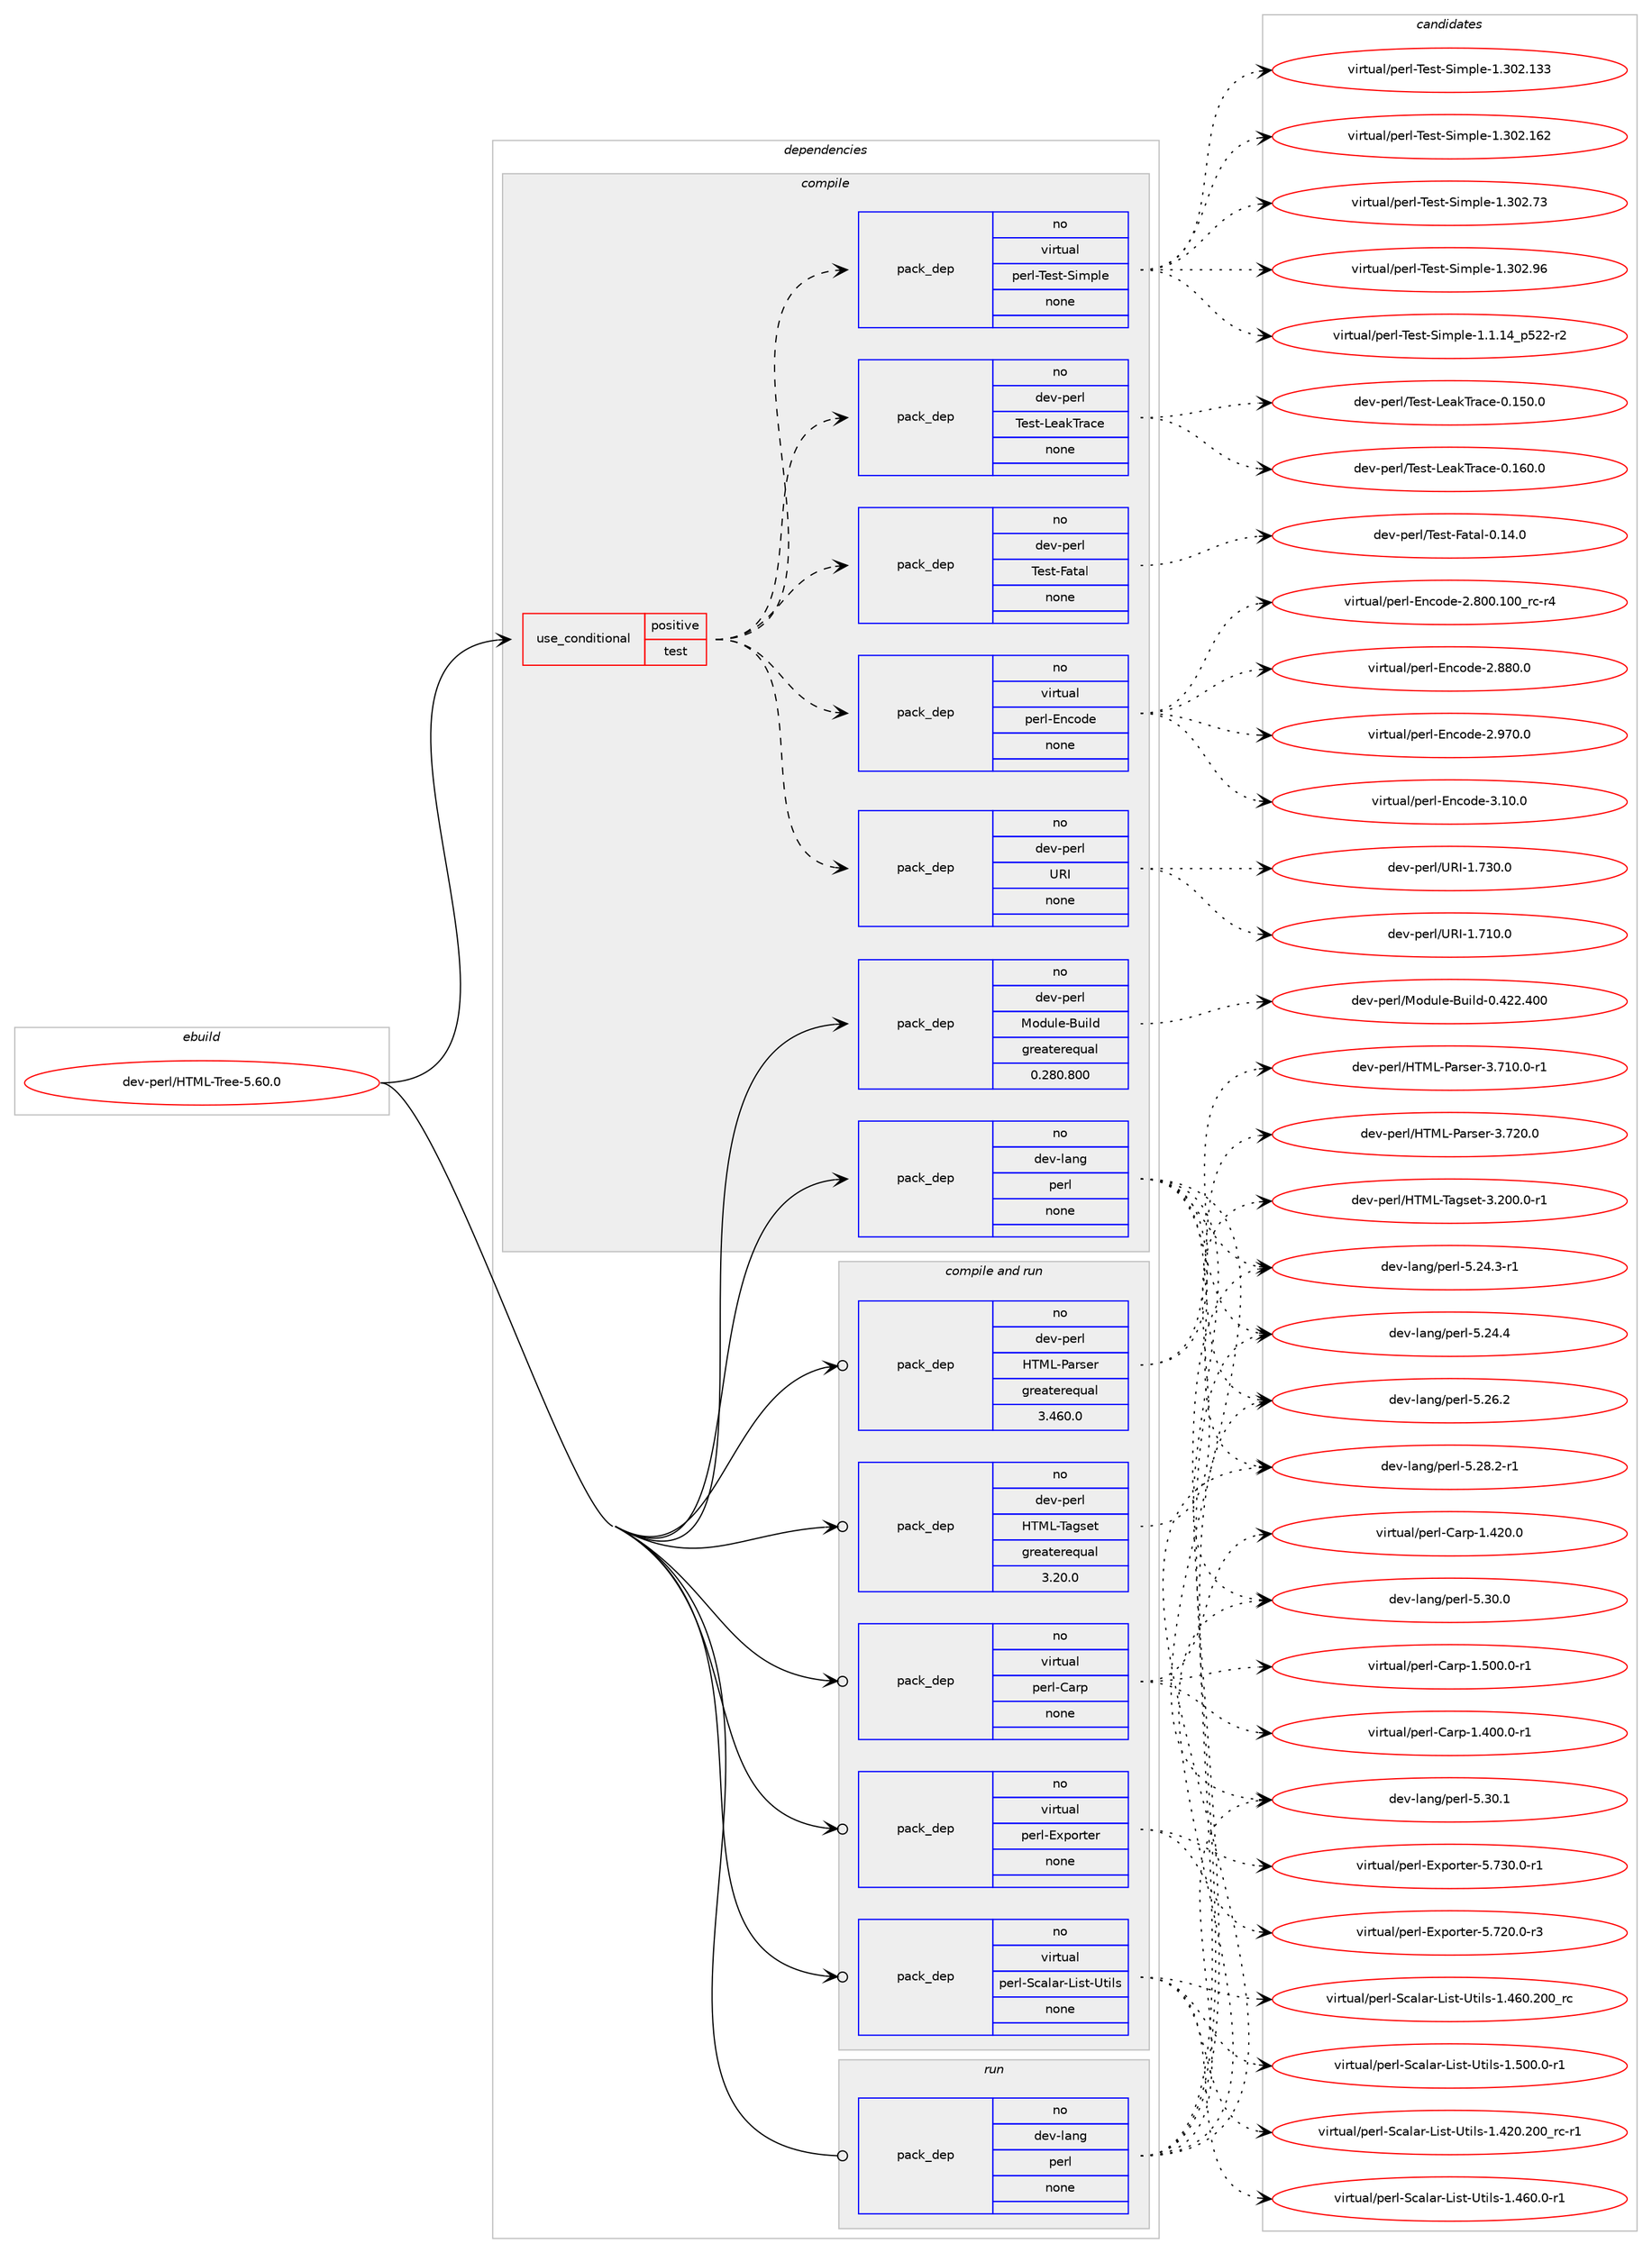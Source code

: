 digraph prolog {

# *************
# Graph options
# *************

newrank=true;
concentrate=true;
compound=true;
graph [rankdir=LR,fontname=Helvetica,fontsize=10,ranksep=1.5];#, ranksep=2.5, nodesep=0.2];
edge  [arrowhead=vee];
node  [fontname=Helvetica,fontsize=10];

# **********
# The ebuild
# **********

subgraph cluster_leftcol {
color=gray;
rank=same;
label=<<i>ebuild</i>>;
id [label="dev-perl/HTML-Tree-5.60.0", color=red, width=4, href="../dev-perl/HTML-Tree-5.60.0.svg"];
}

# ****************
# The dependencies
# ****************

subgraph cluster_midcol {
color=gray;
label=<<i>dependencies</i>>;
subgraph cluster_compile {
fillcolor="#eeeeee";
style=filled;
label=<<i>compile</i>>;
subgraph cond133753 {
dependency578986 [label=<<TABLE BORDER="0" CELLBORDER="1" CELLSPACING="0" CELLPADDING="4"><TR><TD ROWSPAN="3" CELLPADDING="10">use_conditional</TD></TR><TR><TD>positive</TD></TR><TR><TD>test</TD></TR></TABLE>>, shape=none, color=red];
subgraph pack433585 {
dependency578987 [label=<<TABLE BORDER="0" CELLBORDER="1" CELLSPACING="0" CELLPADDING="4" WIDTH="220"><TR><TD ROWSPAN="6" CELLPADDING="30">pack_dep</TD></TR><TR><TD WIDTH="110">no</TD></TR><TR><TD>virtual</TD></TR><TR><TD>perl-Encode</TD></TR><TR><TD>none</TD></TR><TR><TD></TD></TR></TABLE>>, shape=none, color=blue];
}
dependency578986:e -> dependency578987:w [weight=20,style="dashed",arrowhead="vee"];
subgraph pack433586 {
dependency578988 [label=<<TABLE BORDER="0" CELLBORDER="1" CELLSPACING="0" CELLPADDING="4" WIDTH="220"><TR><TD ROWSPAN="6" CELLPADDING="30">pack_dep</TD></TR><TR><TD WIDTH="110">no</TD></TR><TR><TD>dev-perl</TD></TR><TR><TD>Test-Fatal</TD></TR><TR><TD>none</TD></TR><TR><TD></TD></TR></TABLE>>, shape=none, color=blue];
}
dependency578986:e -> dependency578988:w [weight=20,style="dashed",arrowhead="vee"];
subgraph pack433587 {
dependency578989 [label=<<TABLE BORDER="0" CELLBORDER="1" CELLSPACING="0" CELLPADDING="4" WIDTH="220"><TR><TD ROWSPAN="6" CELLPADDING="30">pack_dep</TD></TR><TR><TD WIDTH="110">no</TD></TR><TR><TD>dev-perl</TD></TR><TR><TD>Test-LeakTrace</TD></TR><TR><TD>none</TD></TR><TR><TD></TD></TR></TABLE>>, shape=none, color=blue];
}
dependency578986:e -> dependency578989:w [weight=20,style="dashed",arrowhead="vee"];
subgraph pack433588 {
dependency578990 [label=<<TABLE BORDER="0" CELLBORDER="1" CELLSPACING="0" CELLPADDING="4" WIDTH="220"><TR><TD ROWSPAN="6" CELLPADDING="30">pack_dep</TD></TR><TR><TD WIDTH="110">no</TD></TR><TR><TD>virtual</TD></TR><TR><TD>perl-Test-Simple</TD></TR><TR><TD>none</TD></TR><TR><TD></TD></TR></TABLE>>, shape=none, color=blue];
}
dependency578986:e -> dependency578990:w [weight=20,style="dashed",arrowhead="vee"];
subgraph pack433589 {
dependency578991 [label=<<TABLE BORDER="0" CELLBORDER="1" CELLSPACING="0" CELLPADDING="4" WIDTH="220"><TR><TD ROWSPAN="6" CELLPADDING="30">pack_dep</TD></TR><TR><TD WIDTH="110">no</TD></TR><TR><TD>dev-perl</TD></TR><TR><TD>URI</TD></TR><TR><TD>none</TD></TR><TR><TD></TD></TR></TABLE>>, shape=none, color=blue];
}
dependency578986:e -> dependency578991:w [weight=20,style="dashed",arrowhead="vee"];
}
id:e -> dependency578986:w [weight=20,style="solid",arrowhead="vee"];
subgraph pack433590 {
dependency578992 [label=<<TABLE BORDER="0" CELLBORDER="1" CELLSPACING="0" CELLPADDING="4" WIDTH="220"><TR><TD ROWSPAN="6" CELLPADDING="30">pack_dep</TD></TR><TR><TD WIDTH="110">no</TD></TR><TR><TD>dev-lang</TD></TR><TR><TD>perl</TD></TR><TR><TD>none</TD></TR><TR><TD></TD></TR></TABLE>>, shape=none, color=blue];
}
id:e -> dependency578992:w [weight=20,style="solid",arrowhead="vee"];
subgraph pack433591 {
dependency578993 [label=<<TABLE BORDER="0" CELLBORDER="1" CELLSPACING="0" CELLPADDING="4" WIDTH="220"><TR><TD ROWSPAN="6" CELLPADDING="30">pack_dep</TD></TR><TR><TD WIDTH="110">no</TD></TR><TR><TD>dev-perl</TD></TR><TR><TD>Module-Build</TD></TR><TR><TD>greaterequal</TD></TR><TR><TD>0.280.800</TD></TR></TABLE>>, shape=none, color=blue];
}
id:e -> dependency578993:w [weight=20,style="solid",arrowhead="vee"];
}
subgraph cluster_compileandrun {
fillcolor="#eeeeee";
style=filled;
label=<<i>compile and run</i>>;
subgraph pack433592 {
dependency578994 [label=<<TABLE BORDER="0" CELLBORDER="1" CELLSPACING="0" CELLPADDING="4" WIDTH="220"><TR><TD ROWSPAN="6" CELLPADDING="30">pack_dep</TD></TR><TR><TD WIDTH="110">no</TD></TR><TR><TD>dev-perl</TD></TR><TR><TD>HTML-Parser</TD></TR><TR><TD>greaterequal</TD></TR><TR><TD>3.460.0</TD></TR></TABLE>>, shape=none, color=blue];
}
id:e -> dependency578994:w [weight=20,style="solid",arrowhead="odotvee"];
subgraph pack433593 {
dependency578995 [label=<<TABLE BORDER="0" CELLBORDER="1" CELLSPACING="0" CELLPADDING="4" WIDTH="220"><TR><TD ROWSPAN="6" CELLPADDING="30">pack_dep</TD></TR><TR><TD WIDTH="110">no</TD></TR><TR><TD>dev-perl</TD></TR><TR><TD>HTML-Tagset</TD></TR><TR><TD>greaterequal</TD></TR><TR><TD>3.20.0</TD></TR></TABLE>>, shape=none, color=blue];
}
id:e -> dependency578995:w [weight=20,style="solid",arrowhead="odotvee"];
subgraph pack433594 {
dependency578996 [label=<<TABLE BORDER="0" CELLBORDER="1" CELLSPACING="0" CELLPADDING="4" WIDTH="220"><TR><TD ROWSPAN="6" CELLPADDING="30">pack_dep</TD></TR><TR><TD WIDTH="110">no</TD></TR><TR><TD>virtual</TD></TR><TR><TD>perl-Carp</TD></TR><TR><TD>none</TD></TR><TR><TD></TD></TR></TABLE>>, shape=none, color=blue];
}
id:e -> dependency578996:w [weight=20,style="solid",arrowhead="odotvee"];
subgraph pack433595 {
dependency578997 [label=<<TABLE BORDER="0" CELLBORDER="1" CELLSPACING="0" CELLPADDING="4" WIDTH="220"><TR><TD ROWSPAN="6" CELLPADDING="30">pack_dep</TD></TR><TR><TD WIDTH="110">no</TD></TR><TR><TD>virtual</TD></TR><TR><TD>perl-Exporter</TD></TR><TR><TD>none</TD></TR><TR><TD></TD></TR></TABLE>>, shape=none, color=blue];
}
id:e -> dependency578997:w [weight=20,style="solid",arrowhead="odotvee"];
subgraph pack433596 {
dependency578998 [label=<<TABLE BORDER="0" CELLBORDER="1" CELLSPACING="0" CELLPADDING="4" WIDTH="220"><TR><TD ROWSPAN="6" CELLPADDING="30">pack_dep</TD></TR><TR><TD WIDTH="110">no</TD></TR><TR><TD>virtual</TD></TR><TR><TD>perl-Scalar-List-Utils</TD></TR><TR><TD>none</TD></TR><TR><TD></TD></TR></TABLE>>, shape=none, color=blue];
}
id:e -> dependency578998:w [weight=20,style="solid",arrowhead="odotvee"];
}
subgraph cluster_run {
fillcolor="#eeeeee";
style=filled;
label=<<i>run</i>>;
subgraph pack433597 {
dependency578999 [label=<<TABLE BORDER="0" CELLBORDER="1" CELLSPACING="0" CELLPADDING="4" WIDTH="220"><TR><TD ROWSPAN="6" CELLPADDING="30">pack_dep</TD></TR><TR><TD WIDTH="110">no</TD></TR><TR><TD>dev-lang</TD></TR><TR><TD>perl</TD></TR><TR><TD>none</TD></TR><TR><TD></TD></TR></TABLE>>, shape=none, color=blue];
}
id:e -> dependency578999:w [weight=20,style="solid",arrowhead="odot"];
}
}

# **************
# The candidates
# **************

subgraph cluster_choices {
rank=same;
color=gray;
label=<<i>candidates</i>>;

subgraph choice433585 {
color=black;
nodesep=1;
choice11810511411611797108471121011141084569110991111001014550465648484649484895114994511452 [label="virtual/perl-Encode-2.800.100_rc-r4", color=red, width=4,href="../virtual/perl-Encode-2.800.100_rc-r4.svg"];
choice11810511411611797108471121011141084569110991111001014550465656484648 [label="virtual/perl-Encode-2.880.0", color=red, width=4,href="../virtual/perl-Encode-2.880.0.svg"];
choice11810511411611797108471121011141084569110991111001014550465755484648 [label="virtual/perl-Encode-2.970.0", color=red, width=4,href="../virtual/perl-Encode-2.970.0.svg"];
choice118105114116117971084711210111410845691109911110010145514649484648 [label="virtual/perl-Encode-3.10.0", color=red, width=4,href="../virtual/perl-Encode-3.10.0.svg"];
dependency578987:e -> choice11810511411611797108471121011141084569110991111001014550465648484649484895114994511452:w [style=dotted,weight="100"];
dependency578987:e -> choice11810511411611797108471121011141084569110991111001014550465656484648:w [style=dotted,weight="100"];
dependency578987:e -> choice11810511411611797108471121011141084569110991111001014550465755484648:w [style=dotted,weight="100"];
dependency578987:e -> choice118105114116117971084711210111410845691109911110010145514649484648:w [style=dotted,weight="100"];
}
subgraph choice433586 {
color=black;
nodesep=1;
choice1001011184511210111410847841011151164570971169710845484649524648 [label="dev-perl/Test-Fatal-0.14.0", color=red, width=4,href="../dev-perl/Test-Fatal-0.14.0.svg"];
dependency578988:e -> choice1001011184511210111410847841011151164570971169710845484649524648:w [style=dotted,weight="100"];
}
subgraph choice433587 {
color=black;
nodesep=1;
choice1001011184511210111410847841011151164576101971078411497991014548464953484648 [label="dev-perl/Test-LeakTrace-0.150.0", color=red, width=4,href="../dev-perl/Test-LeakTrace-0.150.0.svg"];
choice1001011184511210111410847841011151164576101971078411497991014548464954484648 [label="dev-perl/Test-LeakTrace-0.160.0", color=red, width=4,href="../dev-perl/Test-LeakTrace-0.160.0.svg"];
dependency578989:e -> choice1001011184511210111410847841011151164576101971078411497991014548464953484648:w [style=dotted,weight="100"];
dependency578989:e -> choice1001011184511210111410847841011151164576101971078411497991014548464954484648:w [style=dotted,weight="100"];
}
subgraph choice433588 {
color=black;
nodesep=1;
choice11810511411611797108471121011141084584101115116458310510911210810145494649464952951125350504511450 [label="virtual/perl-Test-Simple-1.1.14_p522-r2", color=red, width=4,href="../virtual/perl-Test-Simple-1.1.14_p522-r2.svg"];
choice11810511411611797108471121011141084584101115116458310510911210810145494651485046495151 [label="virtual/perl-Test-Simple-1.302.133", color=red, width=4,href="../virtual/perl-Test-Simple-1.302.133.svg"];
choice11810511411611797108471121011141084584101115116458310510911210810145494651485046495450 [label="virtual/perl-Test-Simple-1.302.162", color=red, width=4,href="../virtual/perl-Test-Simple-1.302.162.svg"];
choice118105114116117971084711210111410845841011151164583105109112108101454946514850465551 [label="virtual/perl-Test-Simple-1.302.73", color=red, width=4,href="../virtual/perl-Test-Simple-1.302.73.svg"];
choice118105114116117971084711210111410845841011151164583105109112108101454946514850465754 [label="virtual/perl-Test-Simple-1.302.96", color=red, width=4,href="../virtual/perl-Test-Simple-1.302.96.svg"];
dependency578990:e -> choice11810511411611797108471121011141084584101115116458310510911210810145494649464952951125350504511450:w [style=dotted,weight="100"];
dependency578990:e -> choice11810511411611797108471121011141084584101115116458310510911210810145494651485046495151:w [style=dotted,weight="100"];
dependency578990:e -> choice11810511411611797108471121011141084584101115116458310510911210810145494651485046495450:w [style=dotted,weight="100"];
dependency578990:e -> choice118105114116117971084711210111410845841011151164583105109112108101454946514850465551:w [style=dotted,weight="100"];
dependency578990:e -> choice118105114116117971084711210111410845841011151164583105109112108101454946514850465754:w [style=dotted,weight="100"];
}
subgraph choice433589 {
color=black;
nodesep=1;
choice10010111845112101114108478582734549465549484648 [label="dev-perl/URI-1.710.0", color=red, width=4,href="../dev-perl/URI-1.710.0.svg"];
choice10010111845112101114108478582734549465551484648 [label="dev-perl/URI-1.730.0", color=red, width=4,href="../dev-perl/URI-1.730.0.svg"];
dependency578991:e -> choice10010111845112101114108478582734549465549484648:w [style=dotted,weight="100"];
dependency578991:e -> choice10010111845112101114108478582734549465551484648:w [style=dotted,weight="100"];
}
subgraph choice433590 {
color=black;
nodesep=1;
choice100101118451089711010347112101114108455346505246514511449 [label="dev-lang/perl-5.24.3-r1", color=red, width=4,href="../dev-lang/perl-5.24.3-r1.svg"];
choice10010111845108971101034711210111410845534650524652 [label="dev-lang/perl-5.24.4", color=red, width=4,href="../dev-lang/perl-5.24.4.svg"];
choice10010111845108971101034711210111410845534650544650 [label="dev-lang/perl-5.26.2", color=red, width=4,href="../dev-lang/perl-5.26.2.svg"];
choice100101118451089711010347112101114108455346505646504511449 [label="dev-lang/perl-5.28.2-r1", color=red, width=4,href="../dev-lang/perl-5.28.2-r1.svg"];
choice10010111845108971101034711210111410845534651484648 [label="dev-lang/perl-5.30.0", color=red, width=4,href="../dev-lang/perl-5.30.0.svg"];
choice10010111845108971101034711210111410845534651484649 [label="dev-lang/perl-5.30.1", color=red, width=4,href="../dev-lang/perl-5.30.1.svg"];
dependency578992:e -> choice100101118451089711010347112101114108455346505246514511449:w [style=dotted,weight="100"];
dependency578992:e -> choice10010111845108971101034711210111410845534650524652:w [style=dotted,weight="100"];
dependency578992:e -> choice10010111845108971101034711210111410845534650544650:w [style=dotted,weight="100"];
dependency578992:e -> choice100101118451089711010347112101114108455346505646504511449:w [style=dotted,weight="100"];
dependency578992:e -> choice10010111845108971101034711210111410845534651484648:w [style=dotted,weight="100"];
dependency578992:e -> choice10010111845108971101034711210111410845534651484649:w [style=dotted,weight="100"];
}
subgraph choice433591 {
color=black;
nodesep=1;
choice100101118451121011141084777111100117108101456611710510810045484652505046524848 [label="dev-perl/Module-Build-0.422.400", color=red, width=4,href="../dev-perl/Module-Build-0.422.400.svg"];
dependency578993:e -> choice100101118451121011141084777111100117108101456611710510810045484652505046524848:w [style=dotted,weight="100"];
}
subgraph choice433592 {
color=black;
nodesep=1;
choice10010111845112101114108477284777645809711411510111445514655494846484511449 [label="dev-perl/HTML-Parser-3.710.0-r1", color=red, width=4,href="../dev-perl/HTML-Parser-3.710.0-r1.svg"];
choice1001011184511210111410847728477764580971141151011144551465550484648 [label="dev-perl/HTML-Parser-3.720.0", color=red, width=4,href="../dev-perl/HTML-Parser-3.720.0.svg"];
dependency578994:e -> choice10010111845112101114108477284777645809711411510111445514655494846484511449:w [style=dotted,weight="100"];
dependency578994:e -> choice1001011184511210111410847728477764580971141151011144551465550484648:w [style=dotted,weight="100"];
}
subgraph choice433593 {
color=black;
nodesep=1;
choice10010111845112101114108477284777645849710311510111645514650484846484511449 [label="dev-perl/HTML-Tagset-3.200.0-r1", color=red, width=4,href="../dev-perl/HTML-Tagset-3.200.0-r1.svg"];
dependency578995:e -> choice10010111845112101114108477284777645849710311510111645514650484846484511449:w [style=dotted,weight="100"];
}
subgraph choice433594 {
color=black;
nodesep=1;
choice118105114116117971084711210111410845679711411245494652484846484511449 [label="virtual/perl-Carp-1.400.0-r1", color=red, width=4,href="../virtual/perl-Carp-1.400.0-r1.svg"];
choice11810511411611797108471121011141084567971141124549465250484648 [label="virtual/perl-Carp-1.420.0", color=red, width=4,href="../virtual/perl-Carp-1.420.0.svg"];
choice118105114116117971084711210111410845679711411245494653484846484511449 [label="virtual/perl-Carp-1.500.0-r1", color=red, width=4,href="../virtual/perl-Carp-1.500.0-r1.svg"];
dependency578996:e -> choice118105114116117971084711210111410845679711411245494652484846484511449:w [style=dotted,weight="100"];
dependency578996:e -> choice11810511411611797108471121011141084567971141124549465250484648:w [style=dotted,weight="100"];
dependency578996:e -> choice118105114116117971084711210111410845679711411245494653484846484511449:w [style=dotted,weight="100"];
}
subgraph choice433595 {
color=black;
nodesep=1;
choice1181051141161179710847112101114108456912011211111411610111445534655504846484511451 [label="virtual/perl-Exporter-5.720.0-r3", color=red, width=4,href="../virtual/perl-Exporter-5.720.0-r3.svg"];
choice1181051141161179710847112101114108456912011211111411610111445534655514846484511449 [label="virtual/perl-Exporter-5.730.0-r1", color=red, width=4,href="../virtual/perl-Exporter-5.730.0-r1.svg"];
dependency578997:e -> choice1181051141161179710847112101114108456912011211111411610111445534655504846484511451:w [style=dotted,weight="100"];
dependency578997:e -> choice1181051141161179710847112101114108456912011211111411610111445534655514846484511449:w [style=dotted,weight="100"];
}
subgraph choice433596 {
color=black;
nodesep=1;
choice11810511411611797108471121011141084583999710897114457610511511645851161051081154549465250484650484895114994511449 [label="virtual/perl-Scalar-List-Utils-1.420.200_rc-r1", color=red, width=4,href="../virtual/perl-Scalar-List-Utils-1.420.200_rc-r1.svg"];
choice118105114116117971084711210111410845839997108971144576105115116458511610510811545494652544846484511449 [label="virtual/perl-Scalar-List-Utils-1.460.0-r1", color=red, width=4,href="../virtual/perl-Scalar-List-Utils-1.460.0-r1.svg"];
choice1181051141161179710847112101114108458399971089711445761051151164585116105108115454946525448465048489511499 [label="virtual/perl-Scalar-List-Utils-1.460.200_rc", color=red, width=4,href="../virtual/perl-Scalar-List-Utils-1.460.200_rc.svg"];
choice118105114116117971084711210111410845839997108971144576105115116458511610510811545494653484846484511449 [label="virtual/perl-Scalar-List-Utils-1.500.0-r1", color=red, width=4,href="../virtual/perl-Scalar-List-Utils-1.500.0-r1.svg"];
dependency578998:e -> choice11810511411611797108471121011141084583999710897114457610511511645851161051081154549465250484650484895114994511449:w [style=dotted,weight="100"];
dependency578998:e -> choice118105114116117971084711210111410845839997108971144576105115116458511610510811545494652544846484511449:w [style=dotted,weight="100"];
dependency578998:e -> choice1181051141161179710847112101114108458399971089711445761051151164585116105108115454946525448465048489511499:w [style=dotted,weight="100"];
dependency578998:e -> choice118105114116117971084711210111410845839997108971144576105115116458511610510811545494653484846484511449:w [style=dotted,weight="100"];
}
subgraph choice433597 {
color=black;
nodesep=1;
choice100101118451089711010347112101114108455346505246514511449 [label="dev-lang/perl-5.24.3-r1", color=red, width=4,href="../dev-lang/perl-5.24.3-r1.svg"];
choice10010111845108971101034711210111410845534650524652 [label="dev-lang/perl-5.24.4", color=red, width=4,href="../dev-lang/perl-5.24.4.svg"];
choice10010111845108971101034711210111410845534650544650 [label="dev-lang/perl-5.26.2", color=red, width=4,href="../dev-lang/perl-5.26.2.svg"];
choice100101118451089711010347112101114108455346505646504511449 [label="dev-lang/perl-5.28.2-r1", color=red, width=4,href="../dev-lang/perl-5.28.2-r1.svg"];
choice10010111845108971101034711210111410845534651484648 [label="dev-lang/perl-5.30.0", color=red, width=4,href="../dev-lang/perl-5.30.0.svg"];
choice10010111845108971101034711210111410845534651484649 [label="dev-lang/perl-5.30.1", color=red, width=4,href="../dev-lang/perl-5.30.1.svg"];
dependency578999:e -> choice100101118451089711010347112101114108455346505246514511449:w [style=dotted,weight="100"];
dependency578999:e -> choice10010111845108971101034711210111410845534650524652:w [style=dotted,weight="100"];
dependency578999:e -> choice10010111845108971101034711210111410845534650544650:w [style=dotted,weight="100"];
dependency578999:e -> choice100101118451089711010347112101114108455346505646504511449:w [style=dotted,weight="100"];
dependency578999:e -> choice10010111845108971101034711210111410845534651484648:w [style=dotted,weight="100"];
dependency578999:e -> choice10010111845108971101034711210111410845534651484649:w [style=dotted,weight="100"];
}
}

}
